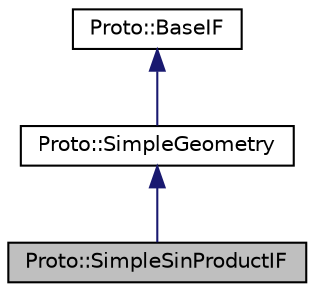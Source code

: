 digraph "Proto::SimpleSinProductIF"
{
  edge [fontname="Helvetica",fontsize="10",labelfontname="Helvetica",labelfontsize="10"];
  node [fontname="Helvetica",fontsize="10",shape=record];
  Node0 [label="Proto::SimpleSinProductIF",height=0.2,width=0.4,color="black", fillcolor="grey75", style="filled", fontcolor="black"];
  Node1 -> Node0 [dir="back",color="midnightblue",fontsize="10",style="solid",fontname="Helvetica"];
  Node1 [label="Proto::SimpleGeometry",height=0.2,width=0.4,color="black", fillcolor="white", style="filled",URL="$classProto_1_1SimpleGeometry.html",tooltip="truly simple geometries can have some simplified bits about what is all covered or regular ..."];
  Node2 -> Node1 [dir="back",color="midnightblue",fontsize="10",style="solid",fontname="Helvetica"];
  Node2 [label="Proto::BaseIF",height=0.2,width=0.4,color="black", fillcolor="white", style="filled",URL="$classProto_1_1BaseIF.html",tooltip="Class that specifies and implicit function. "];
}
